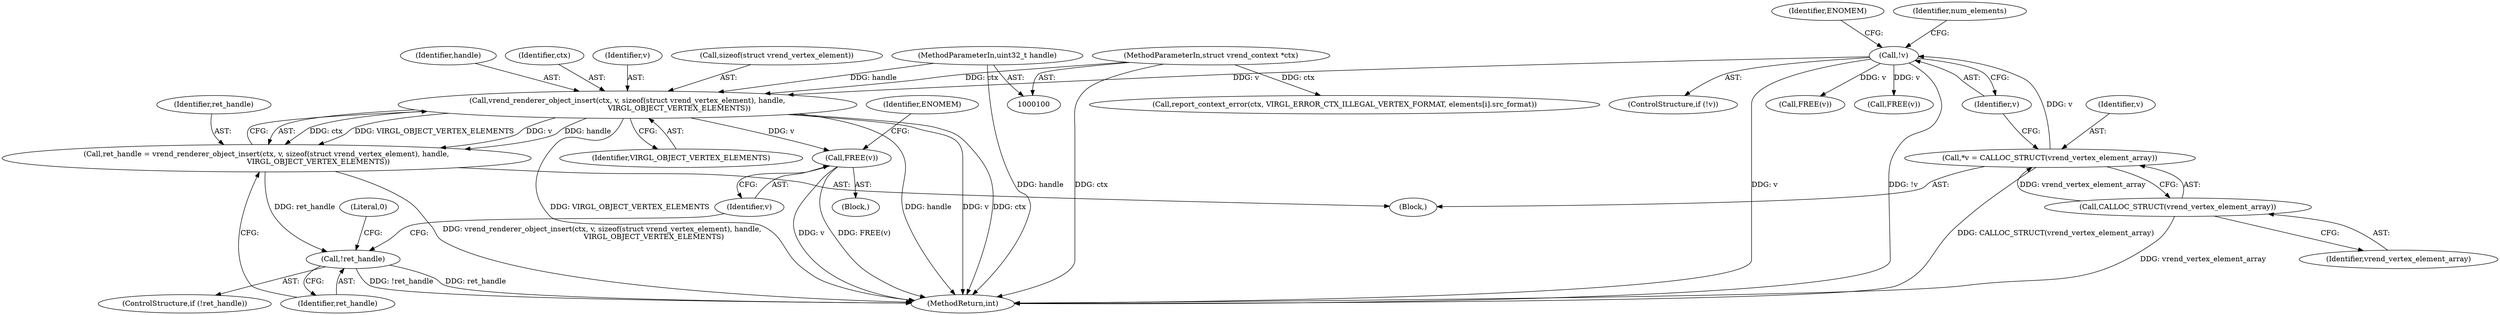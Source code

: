 digraph "0_virglrenderer_737c3350850ca4dbc5633b3bdb4118176ce59920@pointer" {
"1000624" [label="(Call,vrend_renderer_object_insert(ctx, v, sizeof(struct vrend_vertex_element), handle,\n                                             VIRGL_OBJECT_VERTEX_ELEMENTS))"];
"1000101" [label="(MethodParameterIn,struct vrend_context *ctx)"];
"1000116" [label="(Call,!v)"];
"1000107" [label="(Call,*v = CALLOC_STRUCT(vrend_vertex_element_array))"];
"1000109" [label="(Call,CALLOC_STRUCT(vrend_vertex_element_array))"];
"1000102" [label="(MethodParameterIn,uint32_t handle)"];
"1000622" [label="(Call,ret_handle = vrend_renderer_object_insert(ctx, v, sizeof(struct vrend_vertex_element), handle,\n                                             VIRGL_OBJECT_VERTEX_ELEMENTS))"];
"1000632" [label="(Call,!ret_handle)"];
"1000635" [label="(Call,FREE(v))"];
"1000629" [label="(Identifier,handle)"];
"1000633" [label="(Identifier,ret_handle)"];
"1000105" [label="(Block,)"];
"1000444" [label="(Call,report_context_error(ctx, VIRGL_ERROR_CTX_ILLEGAL_VERTEX_FORMAT, elements[i].src_format))"];
"1000632" [label="(Call,!ret_handle)"];
"1000115" [label="(ControlStructure,if (!v))"];
"1000623" [label="(Identifier,ret_handle)"];
"1000108" [label="(Identifier,v)"];
"1000625" [label="(Identifier,ctx)"];
"1000634" [label="(Block,)"];
"1000116" [label="(Call,!v)"];
"1000119" [label="(Identifier,ENOMEM)"];
"1000452" [label="(Call,FREE(v))"];
"1000117" [label="(Identifier,v)"];
"1000110" [label="(Identifier,vrend_vertex_element_array)"];
"1000640" [label="(Literal,0)"];
"1000636" [label="(Identifier,v)"];
"1000622" [label="(Call,ret_handle = vrend_renderer_object_insert(ctx, v, sizeof(struct vrend_vertex_element), handle,\n                                             VIRGL_OBJECT_VERTEX_ELEMENTS))"];
"1000630" [label="(Identifier,VIRGL_OBJECT_VERTEX_ELEMENTS)"];
"1000626" [label="(Identifier,v)"];
"1000641" [label="(MethodReturn,int)"];
"1000624" [label="(Call,vrend_renderer_object_insert(ctx, v, sizeof(struct vrend_vertex_element), handle,\n                                             VIRGL_OBJECT_VERTEX_ELEMENTS))"];
"1000168" [label="(Call,FREE(v))"];
"1000101" [label="(MethodParameterIn,struct vrend_context *ctx)"];
"1000638" [label="(Identifier,ENOMEM)"];
"1000102" [label="(MethodParameterIn,uint32_t handle)"];
"1000122" [label="(Identifier,num_elements)"];
"1000635" [label="(Call,FREE(v))"];
"1000109" [label="(Call,CALLOC_STRUCT(vrend_vertex_element_array))"];
"1000627" [label="(Call,sizeof(struct vrend_vertex_element))"];
"1000107" [label="(Call,*v = CALLOC_STRUCT(vrend_vertex_element_array))"];
"1000631" [label="(ControlStructure,if (!ret_handle))"];
"1000624" -> "1000622"  [label="AST: "];
"1000624" -> "1000630"  [label="CFG: "];
"1000625" -> "1000624"  [label="AST: "];
"1000626" -> "1000624"  [label="AST: "];
"1000627" -> "1000624"  [label="AST: "];
"1000629" -> "1000624"  [label="AST: "];
"1000630" -> "1000624"  [label="AST: "];
"1000622" -> "1000624"  [label="CFG: "];
"1000624" -> "1000641"  [label="DDG: VIRGL_OBJECT_VERTEX_ELEMENTS"];
"1000624" -> "1000641"  [label="DDG: handle"];
"1000624" -> "1000641"  [label="DDG: v"];
"1000624" -> "1000641"  [label="DDG: ctx"];
"1000624" -> "1000622"  [label="DDG: ctx"];
"1000624" -> "1000622"  [label="DDG: VIRGL_OBJECT_VERTEX_ELEMENTS"];
"1000624" -> "1000622"  [label="DDG: v"];
"1000624" -> "1000622"  [label="DDG: handle"];
"1000101" -> "1000624"  [label="DDG: ctx"];
"1000116" -> "1000624"  [label="DDG: v"];
"1000102" -> "1000624"  [label="DDG: handle"];
"1000624" -> "1000635"  [label="DDG: v"];
"1000101" -> "1000100"  [label="AST: "];
"1000101" -> "1000641"  [label="DDG: ctx"];
"1000101" -> "1000444"  [label="DDG: ctx"];
"1000116" -> "1000115"  [label="AST: "];
"1000116" -> "1000117"  [label="CFG: "];
"1000117" -> "1000116"  [label="AST: "];
"1000119" -> "1000116"  [label="CFG: "];
"1000122" -> "1000116"  [label="CFG: "];
"1000116" -> "1000641"  [label="DDG: v"];
"1000116" -> "1000641"  [label="DDG: !v"];
"1000107" -> "1000116"  [label="DDG: v"];
"1000116" -> "1000168"  [label="DDG: v"];
"1000116" -> "1000452"  [label="DDG: v"];
"1000107" -> "1000105"  [label="AST: "];
"1000107" -> "1000109"  [label="CFG: "];
"1000108" -> "1000107"  [label="AST: "];
"1000109" -> "1000107"  [label="AST: "];
"1000117" -> "1000107"  [label="CFG: "];
"1000107" -> "1000641"  [label="DDG: CALLOC_STRUCT(vrend_vertex_element_array)"];
"1000109" -> "1000107"  [label="DDG: vrend_vertex_element_array"];
"1000109" -> "1000110"  [label="CFG: "];
"1000110" -> "1000109"  [label="AST: "];
"1000109" -> "1000641"  [label="DDG: vrend_vertex_element_array"];
"1000102" -> "1000100"  [label="AST: "];
"1000102" -> "1000641"  [label="DDG: handle"];
"1000622" -> "1000105"  [label="AST: "];
"1000623" -> "1000622"  [label="AST: "];
"1000633" -> "1000622"  [label="CFG: "];
"1000622" -> "1000641"  [label="DDG: vrend_renderer_object_insert(ctx, v, sizeof(struct vrend_vertex_element), handle,\n                                             VIRGL_OBJECT_VERTEX_ELEMENTS)"];
"1000622" -> "1000632"  [label="DDG: ret_handle"];
"1000632" -> "1000631"  [label="AST: "];
"1000632" -> "1000633"  [label="CFG: "];
"1000633" -> "1000632"  [label="AST: "];
"1000636" -> "1000632"  [label="CFG: "];
"1000640" -> "1000632"  [label="CFG: "];
"1000632" -> "1000641"  [label="DDG: !ret_handle"];
"1000632" -> "1000641"  [label="DDG: ret_handle"];
"1000635" -> "1000634"  [label="AST: "];
"1000635" -> "1000636"  [label="CFG: "];
"1000636" -> "1000635"  [label="AST: "];
"1000638" -> "1000635"  [label="CFG: "];
"1000635" -> "1000641"  [label="DDG: FREE(v)"];
"1000635" -> "1000641"  [label="DDG: v"];
}
